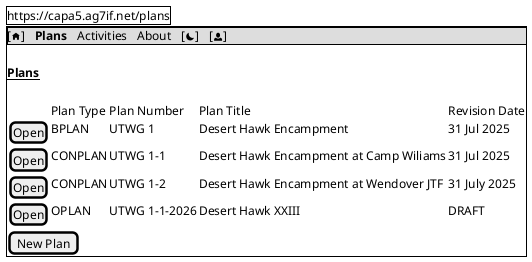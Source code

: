 @startsalt Plans Index
{ 
    {+ https://capa5.ag7if.net/plans }
    {+
        {* [<&home>] | <b>Plans</b> | Activities | About | [<&moon>] | [<&person>] }
        .
        <b><u>Plans</u></b>
        .
        {
            .      | Plan Type | Plan Number   | Plan Title                             | Revision Date
            [Open] | BPLAN     | UTWG 1        | Desert Hawk Encampment                 | 31 Jul 2025
            [Open] | CONPLAN   | UTWG 1-1      | Desert Hawk Encampment at Camp Wiliams | 31 Jul 2025
            [Open] | CONPLAN   | UTWG 1-2      | Desert Hawk Encampment at Wendover JTF | 31 July 2025
            [Open] | OPLAN     | UTWG 1-1-2026 | Desert Hawk XXIII                      | DRAFT
        }
        [New Plan]
    }
}
@endsalt
